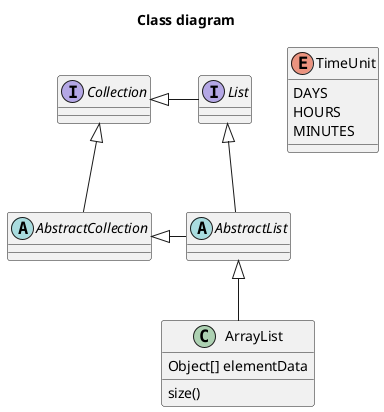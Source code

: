 @startuml
title Class diagram
'!include ../../plantuml-styles/plantuml-ae-noshadowing.iuml


abstract class AbstractList
abstract AbstractCollection
interface List
interface Collection

List <|-- AbstractList
Collection <|-- AbstractCollection

Collection <|- List
AbstractCollection <|- AbstractList
AbstractList <|-- ArrayList

class ArrayList {
Object[] elementData
size()
}


enum TimeUnit {
DAYS
HOURS
MINUTES
}

@enduml